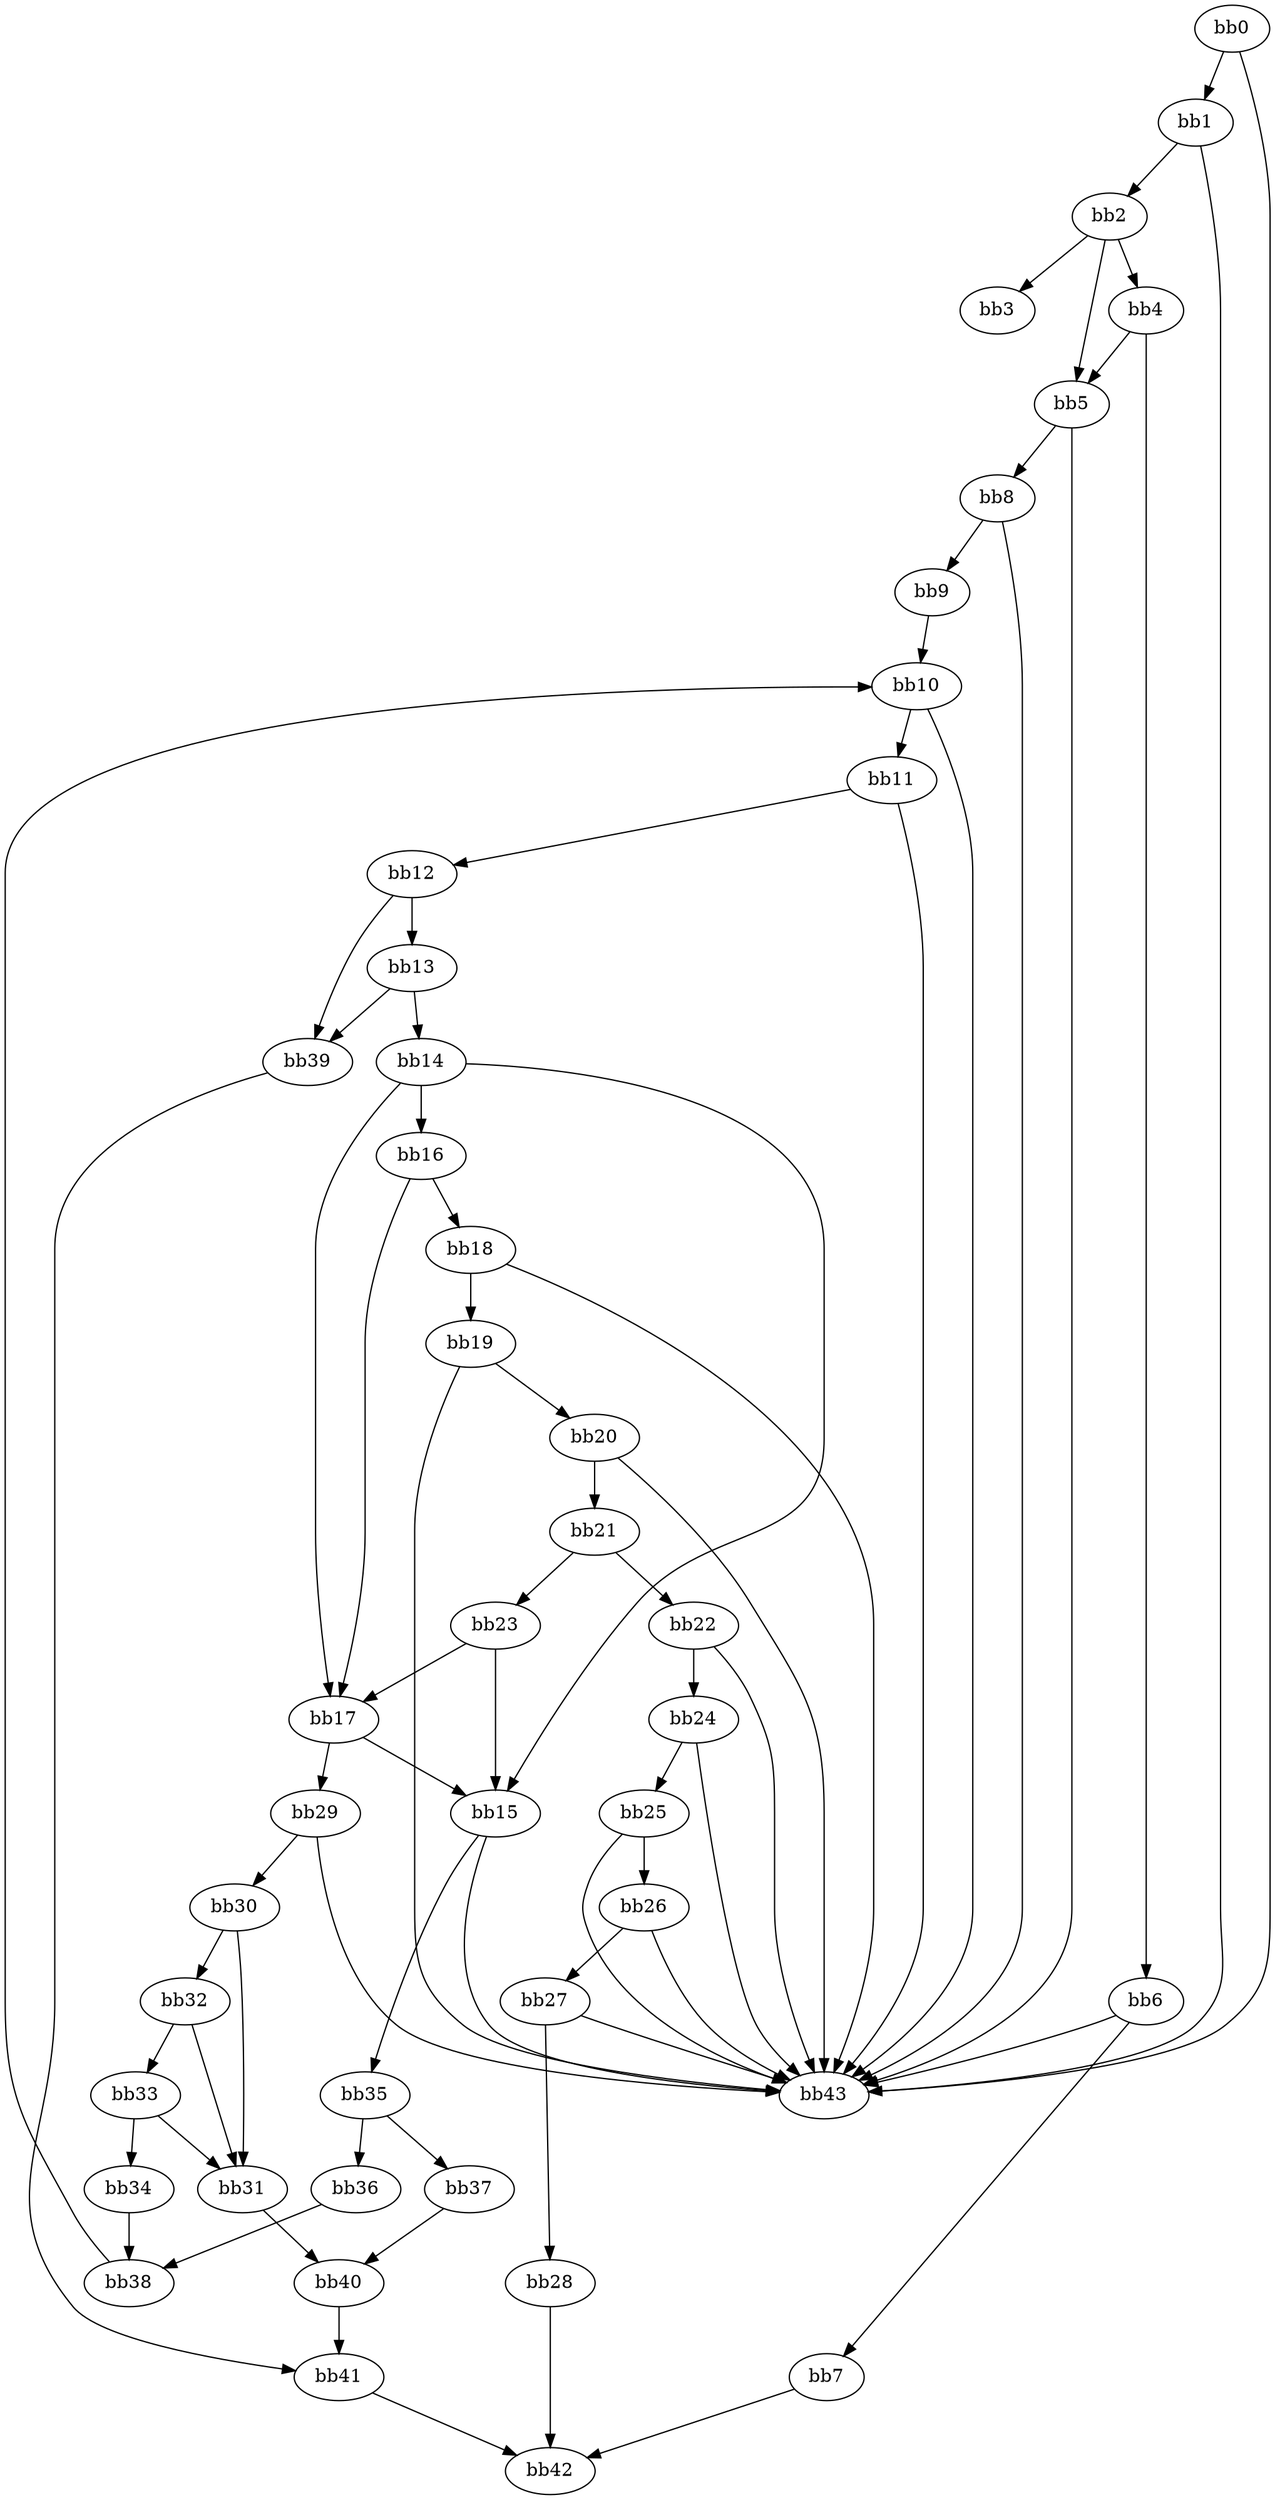 digraph {
    0 [ label = "bb0\l" ]
    1 [ label = "bb1\l" ]
    2 [ label = "bb2\l" ]
    3 [ label = "bb3\l" ]
    4 [ label = "bb4\l" ]
    5 [ label = "bb5\l" ]
    6 [ label = "bb6\l" ]
    7 [ label = "bb7\l" ]
    8 [ label = "bb8\l" ]
    9 [ label = "bb9\l" ]
    10 [ label = "bb10\l" ]
    11 [ label = "bb11\l" ]
    12 [ label = "bb12\l" ]
    13 [ label = "bb13\l" ]
    14 [ label = "bb14\l" ]
    15 [ label = "bb15\l" ]
    16 [ label = "bb16\l" ]
    17 [ label = "bb17\l" ]
    18 [ label = "bb18\l" ]
    19 [ label = "bb19\l" ]
    20 [ label = "bb20\l" ]
    21 [ label = "bb21\l" ]
    22 [ label = "bb22\l" ]
    23 [ label = "bb23\l" ]
    24 [ label = "bb24\l" ]
    25 [ label = "bb25\l" ]
    26 [ label = "bb26\l" ]
    27 [ label = "bb27\l" ]
    28 [ label = "bb28\l" ]
    29 [ label = "bb29\l" ]
    30 [ label = "bb30\l" ]
    31 [ label = "bb31\l" ]
    32 [ label = "bb32\l" ]
    33 [ label = "bb33\l" ]
    34 [ label = "bb34\l" ]
    35 [ label = "bb35\l" ]
    36 [ label = "bb36\l" ]
    37 [ label = "bb37\l" ]
    38 [ label = "bb38\l" ]
    39 [ label = "bb39\l" ]
    40 [ label = "bb40\l" ]
    41 [ label = "bb41\l" ]
    42 [ label = "bb42\l" ]
    43 [ label = "bb43\l" ]
    0 -> 1 [ ]
    0 -> 43 [ ]
    1 -> 2 [ ]
    1 -> 43 [ ]
    2 -> 3 [ ]
    2 -> 4 [ ]
    2 -> 5 [ ]
    4 -> 5 [ ]
    4 -> 6 [ ]
    5 -> 8 [ ]
    5 -> 43 [ ]
    6 -> 7 [ ]
    6 -> 43 [ ]
    7 -> 42 [ ]
    8 -> 9 [ ]
    8 -> 43 [ ]
    9 -> 10 [ ]
    10 -> 11 [ ]
    10 -> 43 [ ]
    11 -> 12 [ ]
    11 -> 43 [ ]
    12 -> 13 [ ]
    12 -> 39 [ ]
    13 -> 14 [ ]
    13 -> 39 [ ]
    14 -> 15 [ ]
    14 -> 16 [ ]
    14 -> 17 [ ]
    15 -> 35 [ ]
    15 -> 43 [ ]
    16 -> 17 [ ]
    16 -> 18 [ ]
    17 -> 15 [ ]
    17 -> 29 [ ]
    18 -> 19 [ ]
    18 -> 43 [ ]
    19 -> 20 [ ]
    19 -> 43 [ ]
    20 -> 21 [ ]
    20 -> 43 [ ]
    21 -> 22 [ ]
    21 -> 23 [ ]
    22 -> 24 [ ]
    22 -> 43 [ ]
    23 -> 15 [ ]
    23 -> 17 [ ]
    24 -> 25 [ ]
    24 -> 43 [ ]
    25 -> 26 [ ]
    25 -> 43 [ ]
    26 -> 27 [ ]
    26 -> 43 [ ]
    27 -> 28 [ ]
    27 -> 43 [ ]
    28 -> 42 [ ]
    29 -> 30 [ ]
    29 -> 43 [ ]
    30 -> 31 [ ]
    30 -> 32 [ ]
    31 -> 40 [ ]
    32 -> 31 [ ]
    32 -> 33 [ ]
    33 -> 31 [ ]
    33 -> 34 [ ]
    34 -> 38 [ ]
    35 -> 36 [ ]
    35 -> 37 [ ]
    36 -> 38 [ ]
    37 -> 40 [ ]
    38 -> 10 [ ]
    39 -> 41 [ ]
    40 -> 41 [ ]
    41 -> 42 [ ]
}

